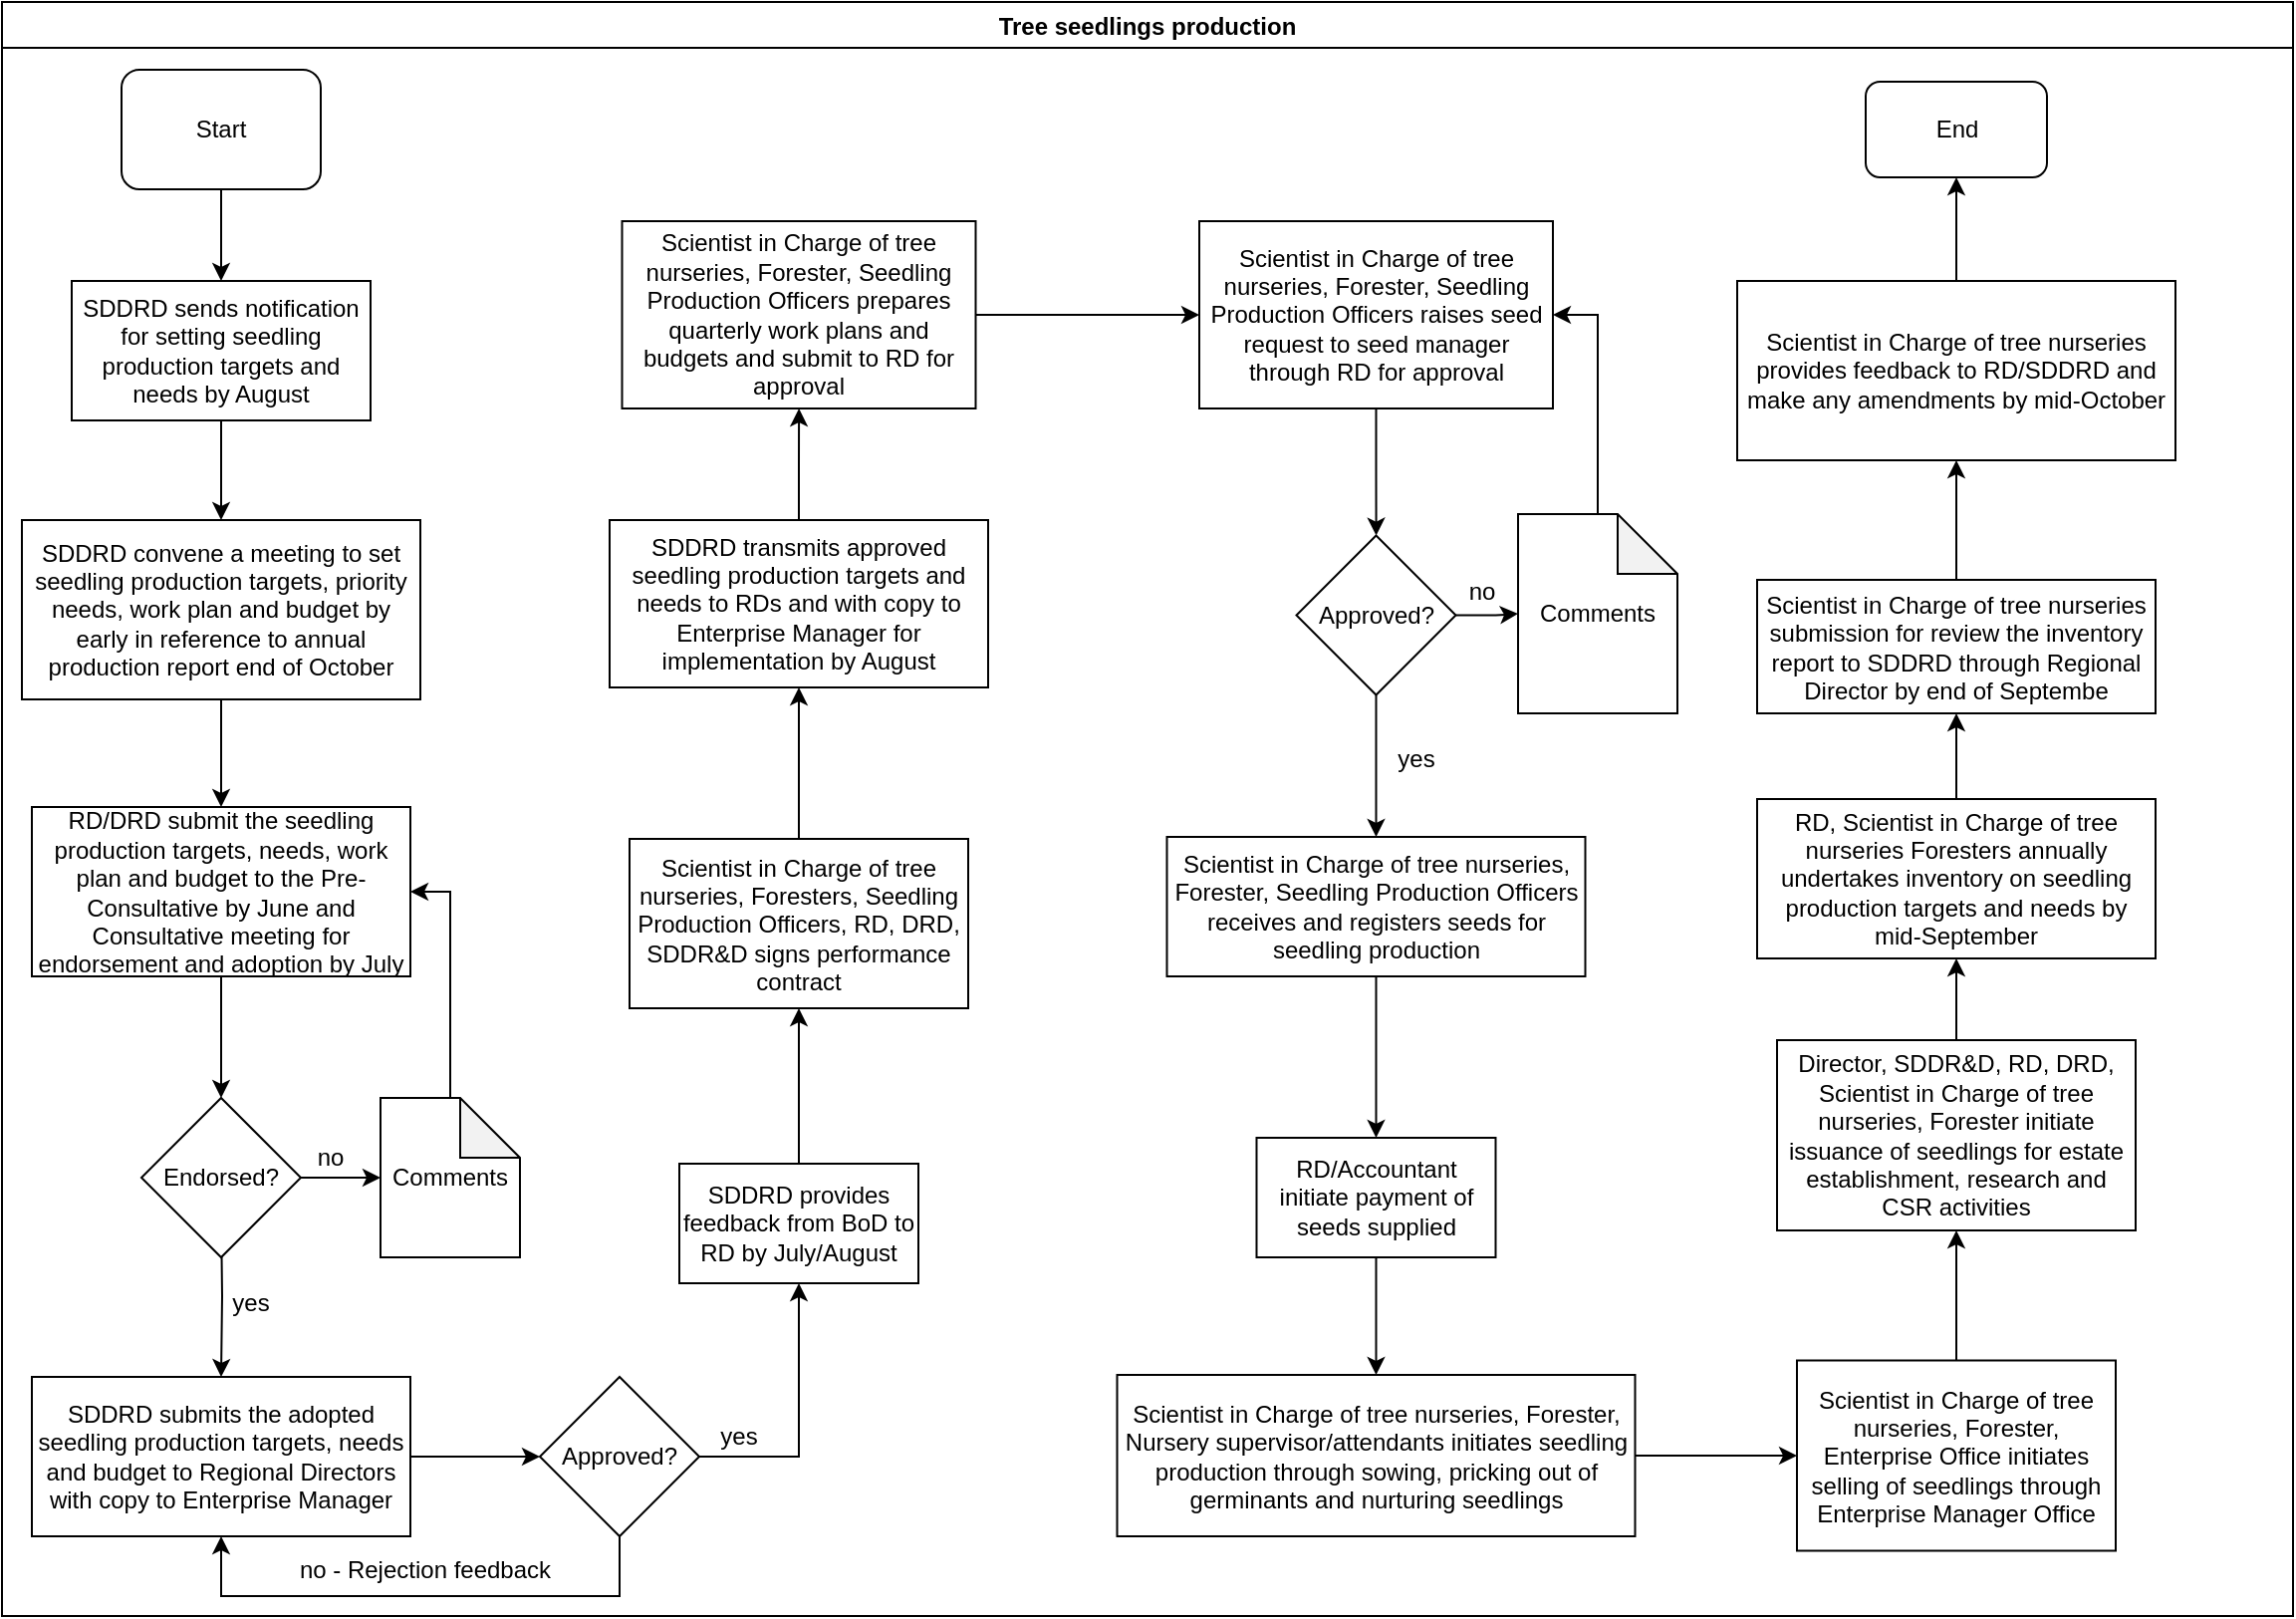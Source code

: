 <mxfile version="14.2.9" type="github">
  <diagram id="5zCdjWw3TfICZzwGT9ux" name="Page-1">
    <mxGraphModel dx="1038" dy="1374" grid="1" gridSize="10" guides="1" tooltips="1" connect="1" arrows="1" fold="1" page="1" pageScale="1" pageWidth="1169" pageHeight="827" math="0" shadow="0">
      <root>
        <mxCell id="0" />
        <mxCell id="1" parent="0" />
        <mxCell id="VUJQqh5qZJxquNSaiEC0-1" value="Tree seedlings production" style="swimlane;" parent="1" vertex="1">
          <mxGeometry x="19" y="-10" width="1150" height="810" as="geometry" />
        </mxCell>
        <mxCell id="VUJQqh5qZJxquNSaiEC0-2" value="Start" style="rounded=1;whiteSpace=wrap;html=1;" parent="VUJQqh5qZJxquNSaiEC0-1" vertex="1">
          <mxGeometry x="60" y="34" width="100" height="60" as="geometry" />
        </mxCell>
        <mxCell id="VUJQqh5qZJxquNSaiEC0-5" value="SDDRD sends notification for setting seedling production targets and needs by August" style="rounded=0;whiteSpace=wrap;html=1;" parent="VUJQqh5qZJxquNSaiEC0-1" vertex="1">
          <mxGeometry x="35" y="140" width="150" height="70" as="geometry" />
        </mxCell>
        <mxCell id="VUJQqh5qZJxquNSaiEC0-4" value="" style="edgeStyle=orthogonalEdgeStyle;rounded=0;orthogonalLoop=1;jettySize=auto;html=1;" parent="VUJQqh5qZJxquNSaiEC0-1" source="VUJQqh5qZJxquNSaiEC0-2" target="VUJQqh5qZJxquNSaiEC0-5" edge="1">
          <mxGeometry relative="1" as="geometry">
            <mxPoint x="110" y="214" as="targetPoint" />
          </mxGeometry>
        </mxCell>
        <mxCell id="VUJQqh5qZJxquNSaiEC0-8" value="RD/DRD submit the seedling production targets, needs, work plan and budget to the Pre-Consultative by June and Consultative meeting for endorsement and adoption by July" style="whiteSpace=wrap;html=1;rounded=0;" parent="VUJQqh5qZJxquNSaiEC0-1" vertex="1">
          <mxGeometry x="15" y="404" width="190" height="85" as="geometry" />
        </mxCell>
        <mxCell id="VUJQqh5qZJxquNSaiEC0-12" value="SDDRD submits the adopted seedling production targets, needs and budget to Regional Directors with copy to Enterprise Manager" style="whiteSpace=wrap;html=1;rounded=0;" parent="VUJQqh5qZJxquNSaiEC0-1" vertex="1">
          <mxGeometry x="15" y="690" width="190" height="80" as="geometry" />
        </mxCell>
        <mxCell id="VUJQqh5qZJxquNSaiEC0-6" value="SDDRD convene a meeting to set seedling production targets, priority needs, work plan and budget by early in reference to annual production report end of October" style="rounded=0;whiteSpace=wrap;html=1;" parent="VUJQqh5qZJxquNSaiEC0-1" vertex="1">
          <mxGeometry x="10" y="260" width="200" height="90" as="geometry" />
        </mxCell>
        <mxCell id="VUJQqh5qZJxquNSaiEC0-7" value="" style="edgeStyle=orthogonalEdgeStyle;rounded=0;orthogonalLoop=1;jettySize=auto;html=1;" parent="VUJQqh5qZJxquNSaiEC0-1" source="VUJQqh5qZJxquNSaiEC0-5" target="VUJQqh5qZJxquNSaiEC0-6" edge="1">
          <mxGeometry relative="1" as="geometry" />
        </mxCell>
        <mxCell id="VUJQqh5qZJxquNSaiEC0-9" value="" style="edgeStyle=orthogonalEdgeStyle;rounded=0;orthogonalLoop=1;jettySize=auto;html=1;" parent="VUJQqh5qZJxquNSaiEC0-1" source="VUJQqh5qZJxquNSaiEC0-6" target="VUJQqh5qZJxquNSaiEC0-8" edge="1">
          <mxGeometry relative="1" as="geometry" />
        </mxCell>
        <mxCell id="VUJQqh5qZJxquNSaiEC0-20" value="Scientist in Charge of tree nurseries, Foresters, Seedling Production Officers, RD, DRD, SDDR&amp;amp;D signs performance contract" style="whiteSpace=wrap;html=1;rounded=0;" parent="VUJQqh5qZJxquNSaiEC0-1" vertex="1">
          <mxGeometry x="315" y="420" width="170" height="85" as="geometry" />
        </mxCell>
        <mxCell id="VUJQqh5qZJxquNSaiEC0-22" value="SDDRD transmits approved seedling production targets and needs to RDs and with copy to Enterprise Manager for implementation by August" style="whiteSpace=wrap;html=1;rounded=0;" parent="VUJQqh5qZJxquNSaiEC0-1" vertex="1">
          <mxGeometry x="305" y="260" width="190" height="84" as="geometry" />
        </mxCell>
        <mxCell id="VUJQqh5qZJxquNSaiEC0-24" value="Scientist in Charge of tree nurseries, Forester, Seedling Production Officers prepares quarterly work plans and budgets and submit to RD for approval " style="whiteSpace=wrap;html=1;rounded=0;" parent="VUJQqh5qZJxquNSaiEC0-1" vertex="1">
          <mxGeometry x="311.25" y="110" width="177.5" height="94" as="geometry" />
        </mxCell>
        <mxCell id="VUJQqh5qZJxquNSaiEC0-25" value="" style="edgeStyle=orthogonalEdgeStyle;rounded=0;orthogonalLoop=1;jettySize=auto;html=1;exitX=0.5;exitY=0;exitDx=0;exitDy=0;" parent="VUJQqh5qZJxquNSaiEC0-1" source="VUJQqh5qZJxquNSaiEC0-22" target="VUJQqh5qZJxquNSaiEC0-24" edge="1">
          <mxGeometry relative="1" as="geometry" />
        </mxCell>
        <mxCell id="VUJQqh5qZJxquNSaiEC0-26" value="SDDRD provides feedback from BoD to RD by July/August" style="whiteSpace=wrap;html=1;rounded=0;" parent="VUJQqh5qZJxquNSaiEC0-1" vertex="1">
          <mxGeometry x="340" y="583" width="120" height="60" as="geometry" />
        </mxCell>
        <mxCell id="VUJQqh5qZJxquNSaiEC0-29" value="" style="edgeStyle=orthogonalEdgeStyle;rounded=0;orthogonalLoop=1;jettySize=auto;html=1;entryX=0.5;entryY=1;entryDx=0;entryDy=0;" parent="VUJQqh5qZJxquNSaiEC0-1" source="VUJQqh5qZJxquNSaiEC0-26" target="VUJQqh5qZJxquNSaiEC0-20" edge="1">
          <mxGeometry relative="1" as="geometry">
            <mxPoint x="740" y="309" as="targetPoint" />
          </mxGeometry>
        </mxCell>
        <mxCell id="VUJQqh5qZJxquNSaiEC0-38" value="Scientist in Charge of tree nurseries, Forester, Seedling Production Officers receives and registers seeds for seedling production" style="whiteSpace=wrap;html=1;rounded=0;" parent="VUJQqh5qZJxquNSaiEC0-1" vertex="1">
          <mxGeometry x="584.75" y="419" width="210" height="70" as="geometry" />
        </mxCell>
        <mxCell id="VUJQqh5qZJxquNSaiEC0-39" value="" style="edgeStyle=orthogonalEdgeStyle;rounded=0;orthogonalLoop=1;jettySize=auto;html=1;exitX=0.5;exitY=1;exitDx=0;exitDy=0;" parent="VUJQqh5qZJxquNSaiEC0-1" source="haQr1E7QjzLYRrLq0wVw-17" target="VUJQqh5qZJxquNSaiEC0-38" edge="1">
          <mxGeometry relative="1" as="geometry">
            <mxPoint x="740" y="755" as="sourcePoint" />
          </mxGeometry>
        </mxCell>
        <mxCell id="VUJQqh5qZJxquNSaiEC0-40" value="RD/Accountant initiate payment of seeds supplied" style="whiteSpace=wrap;html=1;rounded=0;" parent="VUJQqh5qZJxquNSaiEC0-1" vertex="1">
          <mxGeometry x="629.75" y="570" width="120" height="60" as="geometry" />
        </mxCell>
        <mxCell id="VUJQqh5qZJxquNSaiEC0-41" value="" style="edgeStyle=orthogonalEdgeStyle;rounded=0;orthogonalLoop=1;jettySize=auto;html=1;" parent="VUJQqh5qZJxquNSaiEC0-1" source="VUJQqh5qZJxquNSaiEC0-38" target="VUJQqh5qZJxquNSaiEC0-40" edge="1">
          <mxGeometry relative="1" as="geometry" />
        </mxCell>
        <mxCell id="VUJQqh5qZJxquNSaiEC0-13" value="" style="edgeStyle=orthogonalEdgeStyle;rounded=0;orthogonalLoop=1;jettySize=auto;html=1;" parent="VUJQqh5qZJxquNSaiEC0-1" target="VUJQqh5qZJxquNSaiEC0-12" edge="1">
          <mxGeometry relative="1" as="geometry">
            <mxPoint x="110" y="607.5" as="sourcePoint" />
          </mxGeometry>
        </mxCell>
        <mxCell id="VUJQqh5qZJxquNSaiEC0-42" value="Scientist in Charge of tree nurseries, Forester, Nursery supervisor/attendants initiates seedling production through sowing, pricking out of germinants and nurturing seedlings" style="whiteSpace=wrap;html=1;rounded=0;" parent="VUJQqh5qZJxquNSaiEC0-1" vertex="1">
          <mxGeometry x="559.75" y="689" width="260" height="81" as="geometry" />
        </mxCell>
        <mxCell id="VUJQqh5qZJxquNSaiEC0-43" value="" style="edgeStyle=orthogonalEdgeStyle;rounded=0;orthogonalLoop=1;jettySize=auto;html=1;" parent="VUJQqh5qZJxquNSaiEC0-1" source="VUJQqh5qZJxquNSaiEC0-40" target="VUJQqh5qZJxquNSaiEC0-42" edge="1">
          <mxGeometry relative="1" as="geometry" />
        </mxCell>
        <mxCell id="VUJQqh5qZJxquNSaiEC0-44" value="Scientist in Charge of tree nurseries, Forester, Enterprise Office initiates selling of seedlings through Enterprise Manager Office" style="whiteSpace=wrap;html=1;rounded=0;" parent="VUJQqh5qZJxquNSaiEC0-1" vertex="1">
          <mxGeometry x="901" y="681.75" width="160" height="95.5" as="geometry" />
        </mxCell>
        <mxCell id="VUJQqh5qZJxquNSaiEC0-45" value="" style="edgeStyle=orthogonalEdgeStyle;rounded=0;orthogonalLoop=1;jettySize=auto;html=1;" parent="VUJQqh5qZJxquNSaiEC0-1" source="VUJQqh5qZJxquNSaiEC0-42" target="VUJQqh5qZJxquNSaiEC0-44" edge="1">
          <mxGeometry relative="1" as="geometry" />
        </mxCell>
        <mxCell id="VUJQqh5qZJxquNSaiEC0-48" value="Director, SDDR&amp;amp;D, RD, DRD, Scientist in Charge of tree nurseries, Forester initiate issuance of seedlings for estate establishment, research and CSR activities" style="whiteSpace=wrap;html=1;rounded=0;" parent="VUJQqh5qZJxquNSaiEC0-1" vertex="1">
          <mxGeometry x="891" y="521" width="180" height="95.5" as="geometry" />
        </mxCell>
        <mxCell id="VUJQqh5qZJxquNSaiEC0-49" value="" style="edgeStyle=orthogonalEdgeStyle;rounded=0;orthogonalLoop=1;jettySize=auto;html=1;" parent="VUJQqh5qZJxquNSaiEC0-1" source="VUJQqh5qZJxquNSaiEC0-44" target="VUJQqh5qZJxquNSaiEC0-48" edge="1">
          <mxGeometry relative="1" as="geometry" />
        </mxCell>
        <mxCell id="VUJQqh5qZJxquNSaiEC0-52" value="End" style="rounded=1;whiteSpace=wrap;html=1;" parent="VUJQqh5qZJxquNSaiEC0-1" vertex="1">
          <mxGeometry x="935.5" y="40" width="91" height="48" as="geometry" />
        </mxCell>
        <mxCell id="haQr1E7QjzLYRrLq0wVw-2" value="Endorsed?" style="rhombus;whiteSpace=wrap;html=1;" vertex="1" parent="VUJQqh5qZJxquNSaiEC0-1">
          <mxGeometry x="70" y="550" width="80" height="80" as="geometry" />
        </mxCell>
        <mxCell id="VUJQqh5qZJxquNSaiEC0-11" value="" style="edgeStyle=orthogonalEdgeStyle;rounded=0;orthogonalLoop=1;jettySize=auto;html=1;" parent="VUJQqh5qZJxquNSaiEC0-1" source="VUJQqh5qZJxquNSaiEC0-8" target="haQr1E7QjzLYRrLq0wVw-2" edge="1">
          <mxGeometry relative="1" as="geometry">
            <mxPoint x="110" y="530" as="targetPoint" />
          </mxGeometry>
        </mxCell>
        <mxCell id="haQr1E7QjzLYRrLq0wVw-3" value="Comments" style="shape=note;whiteSpace=wrap;html=1;backgroundOutline=1;darkOpacity=0.05;" vertex="1" parent="VUJQqh5qZJxquNSaiEC0-1">
          <mxGeometry x="190" y="550" width="70" height="80" as="geometry" />
        </mxCell>
        <mxCell id="haQr1E7QjzLYRrLq0wVw-4" value="" style="edgeStyle=orthogonalEdgeStyle;rounded=0;orthogonalLoop=1;jettySize=auto;html=1;" edge="1" parent="VUJQqh5qZJxquNSaiEC0-1" source="haQr1E7QjzLYRrLq0wVw-2" target="haQr1E7QjzLYRrLq0wVw-3">
          <mxGeometry relative="1" as="geometry" />
        </mxCell>
        <mxCell id="haQr1E7QjzLYRrLq0wVw-6" value="" style="edgeStyle=orthogonalEdgeStyle;rounded=0;orthogonalLoop=1;jettySize=auto;html=1;entryX=1;entryY=0.5;entryDx=0;entryDy=0;" edge="1" parent="VUJQqh5qZJxquNSaiEC0-1" source="haQr1E7QjzLYRrLq0wVw-3" target="VUJQqh5qZJxquNSaiEC0-8">
          <mxGeometry relative="1" as="geometry">
            <mxPoint x="225" y="440" as="targetPoint" />
          </mxGeometry>
        </mxCell>
        <mxCell id="haQr1E7QjzLYRrLq0wVw-7" value="no" style="text;html=1;strokeColor=none;fillColor=none;align=center;verticalAlign=middle;whiteSpace=wrap;rounded=0;" vertex="1" parent="VUJQqh5qZJxquNSaiEC0-1">
          <mxGeometry x="145" y="570" width="40" height="20" as="geometry" />
        </mxCell>
        <mxCell id="haQr1E7QjzLYRrLq0wVw-8" value="yes" style="text;html=1;strokeColor=none;fillColor=none;align=center;verticalAlign=middle;whiteSpace=wrap;rounded=0;" vertex="1" parent="VUJQqh5qZJxquNSaiEC0-1">
          <mxGeometry x="105" y="643" width="40" height="20" as="geometry" />
        </mxCell>
        <mxCell id="haQr1E7QjzLYRrLq0wVw-9" value="Approved?" style="rhombus;whiteSpace=wrap;html=1;rounded=0;" vertex="1" parent="VUJQqh5qZJxquNSaiEC0-1">
          <mxGeometry x="270" y="690" width="80" height="80" as="geometry" />
        </mxCell>
        <mxCell id="haQr1E7QjzLYRrLq0wVw-10" value="" style="edgeStyle=orthogonalEdgeStyle;rounded=0;orthogonalLoop=1;jettySize=auto;html=1;" edge="1" parent="VUJQqh5qZJxquNSaiEC0-1" source="VUJQqh5qZJxquNSaiEC0-12" target="haQr1E7QjzLYRrLq0wVw-9">
          <mxGeometry relative="1" as="geometry" />
        </mxCell>
        <mxCell id="haQr1E7QjzLYRrLq0wVw-12" value="" style="edgeStyle=orthogonalEdgeStyle;rounded=0;orthogonalLoop=1;jettySize=auto;html=1;entryX=0.5;entryY=1;entryDx=0;entryDy=0;" edge="1" parent="VUJQqh5qZJxquNSaiEC0-1" source="haQr1E7QjzLYRrLq0wVw-9" target="VUJQqh5qZJxquNSaiEC0-26">
          <mxGeometry relative="1" as="geometry">
            <mxPoint x="400" y="643" as="targetPoint" />
            <Array as="points">
              <mxPoint x="400" y="730" />
            </Array>
          </mxGeometry>
        </mxCell>
        <mxCell id="haQr1E7QjzLYRrLq0wVw-14" value="" style="edgeStyle=orthogonalEdgeStyle;rounded=0;orthogonalLoop=1;jettySize=auto;html=1;entryX=0.5;entryY=1;entryDx=0;entryDy=0;" edge="1" parent="VUJQqh5qZJxquNSaiEC0-1" source="VUJQqh5qZJxquNSaiEC0-20" target="VUJQqh5qZJxquNSaiEC0-22">
          <mxGeometry relative="1" as="geometry">
            <mxPoint x="400" y="327.5" as="targetPoint" />
          </mxGeometry>
        </mxCell>
        <mxCell id="haQr1E7QjzLYRrLq0wVw-17" value="Approved?" style="rhombus;whiteSpace=wrap;html=1;rounded=0;" vertex="1" parent="VUJQqh5qZJxquNSaiEC0-1">
          <mxGeometry x="649.75" y="267.75" width="80" height="80" as="geometry" />
        </mxCell>
        <mxCell id="haQr1E7QjzLYRrLq0wVw-19" value="yes" style="text;html=1;strokeColor=none;fillColor=none;align=center;verticalAlign=middle;whiteSpace=wrap;rounded=0;" vertex="1" parent="VUJQqh5qZJxquNSaiEC0-1">
          <mxGeometry x="350" y="710" width="40" height="20" as="geometry" />
        </mxCell>
        <mxCell id="haQr1E7QjzLYRrLq0wVw-21" value="" style="edgeStyle=orthogonalEdgeStyle;rounded=0;orthogonalLoop=1;jettySize=auto;html=1;entryX=0.5;entryY=1;entryDx=0;entryDy=0;" edge="1" parent="VUJQqh5qZJxquNSaiEC0-1" source="haQr1E7QjzLYRrLq0wVw-9" target="VUJQqh5qZJxquNSaiEC0-12">
          <mxGeometry relative="1" as="geometry">
            <mxPoint x="430" y="755" as="targetPoint" />
            <Array as="points">
              <mxPoint x="310" y="800" />
              <mxPoint x="110" y="800" />
            </Array>
          </mxGeometry>
        </mxCell>
        <mxCell id="haQr1E7QjzLYRrLq0wVw-22" value="no - Rejection feedback" style="text;html=1;strokeColor=none;fillColor=none;align=center;verticalAlign=middle;whiteSpace=wrap;rounded=0;" vertex="1" parent="VUJQqh5qZJxquNSaiEC0-1">
          <mxGeometry x="145" y="777.25" width="135" height="20" as="geometry" />
        </mxCell>
        <mxCell id="haQr1E7QjzLYRrLq0wVw-25" value="yes" style="text;html=1;strokeColor=none;fillColor=none;align=center;verticalAlign=middle;whiteSpace=wrap;rounded=0;" vertex="1" parent="VUJQqh5qZJxquNSaiEC0-1">
          <mxGeometry x="689.75" y="370" width="40" height="20" as="geometry" />
        </mxCell>
        <mxCell id="haQr1E7QjzLYRrLq0wVw-15" value="Scientist in Charge of tree nurseries, Forester, Seedling Production Officers raises seed request to seed manager through RD for approval" style="whiteSpace=wrap;html=1;rounded=0;" vertex="1" parent="VUJQqh5qZJxquNSaiEC0-1">
          <mxGeometry x="601" y="110" width="177.5" height="94" as="geometry" />
        </mxCell>
        <mxCell id="haQr1E7QjzLYRrLq0wVw-16" value="" style="edgeStyle=orthogonalEdgeStyle;rounded=0;orthogonalLoop=1;jettySize=auto;html=1;" edge="1" parent="VUJQqh5qZJxquNSaiEC0-1" source="VUJQqh5qZJxquNSaiEC0-24" target="haQr1E7QjzLYRrLq0wVw-15">
          <mxGeometry relative="1" as="geometry" />
        </mxCell>
        <mxCell id="haQr1E7QjzLYRrLq0wVw-18" value="" style="edgeStyle=orthogonalEdgeStyle;rounded=0;orthogonalLoop=1;jettySize=auto;html=1;" edge="1" parent="VUJQqh5qZJxquNSaiEC0-1" source="haQr1E7QjzLYRrLq0wVw-15" target="haQr1E7QjzLYRrLq0wVw-17">
          <mxGeometry relative="1" as="geometry" />
        </mxCell>
        <mxCell id="haQr1E7QjzLYRrLq0wVw-26" value="Comments" style="shape=note;whiteSpace=wrap;html=1;backgroundOutline=1;darkOpacity=0.05;rounded=0;" vertex="1" parent="VUJQqh5qZJxquNSaiEC0-1">
          <mxGeometry x="761" y="257" width="80" height="100" as="geometry" />
        </mxCell>
        <mxCell id="haQr1E7QjzLYRrLq0wVw-27" value="" style="edgeStyle=orthogonalEdgeStyle;rounded=0;orthogonalLoop=1;jettySize=auto;html=1;" edge="1" parent="VUJQqh5qZJxquNSaiEC0-1" source="haQr1E7QjzLYRrLq0wVw-17" target="haQr1E7QjzLYRrLq0wVw-26">
          <mxGeometry relative="1" as="geometry" />
        </mxCell>
        <mxCell id="haQr1E7QjzLYRrLq0wVw-29" value="" style="edgeStyle=orthogonalEdgeStyle;rounded=0;orthogonalLoop=1;jettySize=auto;html=1;entryX=1;entryY=0.5;entryDx=0;entryDy=0;" edge="1" parent="VUJQqh5qZJxquNSaiEC0-1" source="haQr1E7QjzLYRrLq0wVw-26" target="haQr1E7QjzLYRrLq0wVw-15">
          <mxGeometry relative="1" as="geometry">
            <mxPoint x="801" y="157" as="targetPoint" />
          </mxGeometry>
        </mxCell>
        <mxCell id="haQr1E7QjzLYRrLq0wVw-31" value="RD, Scientist in Charge of tree nurseries Foresters annually undertakes inventory on seedling production targets and needs by mid-September" style="whiteSpace=wrap;html=1;rounded=0;" vertex="1" parent="VUJQqh5qZJxquNSaiEC0-1">
          <mxGeometry x="881" y="400" width="200" height="80" as="geometry" />
        </mxCell>
        <mxCell id="haQr1E7QjzLYRrLq0wVw-32" value="" style="edgeStyle=orthogonalEdgeStyle;rounded=0;orthogonalLoop=1;jettySize=auto;html=1;" edge="1" parent="VUJQqh5qZJxquNSaiEC0-1" source="VUJQqh5qZJxquNSaiEC0-48" target="haQr1E7QjzLYRrLq0wVw-31">
          <mxGeometry relative="1" as="geometry" />
        </mxCell>
        <mxCell id="haQr1E7QjzLYRrLq0wVw-33" value="Scientist in Charge of tree nurseries submission for review the inventory report to SDDRD through Regional Director by end of Septembe" style="whiteSpace=wrap;html=1;rounded=0;" vertex="1" parent="VUJQqh5qZJxquNSaiEC0-1">
          <mxGeometry x="881" y="290" width="200" height="67" as="geometry" />
        </mxCell>
        <mxCell id="haQr1E7QjzLYRrLq0wVw-34" value="" style="edgeStyle=orthogonalEdgeStyle;rounded=0;orthogonalLoop=1;jettySize=auto;html=1;" edge="1" parent="VUJQqh5qZJxquNSaiEC0-1" source="haQr1E7QjzLYRrLq0wVw-31" target="haQr1E7QjzLYRrLq0wVw-33">
          <mxGeometry relative="1" as="geometry" />
        </mxCell>
        <mxCell id="haQr1E7QjzLYRrLq0wVw-35" value="Scientist in Charge of tree nurseries provides feedback to RD/SDDRD and make any amendments by mid-October " style="whiteSpace=wrap;html=1;rounded=0;" vertex="1" parent="VUJQqh5qZJxquNSaiEC0-1">
          <mxGeometry x="871" y="140" width="220" height="90" as="geometry" />
        </mxCell>
        <mxCell id="haQr1E7QjzLYRrLq0wVw-36" value="" style="edgeStyle=orthogonalEdgeStyle;rounded=0;orthogonalLoop=1;jettySize=auto;html=1;" edge="1" parent="VUJQqh5qZJxquNSaiEC0-1" source="haQr1E7QjzLYRrLq0wVw-33" target="haQr1E7QjzLYRrLq0wVw-35">
          <mxGeometry relative="1" as="geometry" />
        </mxCell>
        <mxCell id="haQr1E7QjzLYRrLq0wVw-40" value="" style="edgeStyle=orthogonalEdgeStyle;rounded=0;orthogonalLoop=1;jettySize=auto;html=1;" edge="1" parent="VUJQqh5qZJxquNSaiEC0-1" source="haQr1E7QjzLYRrLq0wVw-35" target="VUJQqh5qZJxquNSaiEC0-52">
          <mxGeometry relative="1" as="geometry">
            <mxPoint x="981" y="50" as="targetPoint" />
          </mxGeometry>
        </mxCell>
        <mxCell id="haQr1E7QjzLYRrLq0wVw-30" value="no" style="text;html=1;strokeColor=none;fillColor=none;align=center;verticalAlign=middle;whiteSpace=wrap;rounded=0;" vertex="1" parent="1">
          <mxGeometry x="742" y="276" width="40" height="20" as="geometry" />
        </mxCell>
      </root>
    </mxGraphModel>
  </diagram>
</mxfile>
